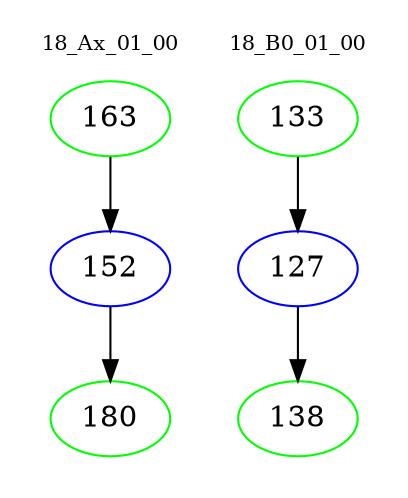 digraph{
subgraph cluster_0 {
color = white
label = "18_Ax_01_00";
fontsize=10;
T0_163 [label="163", color="green"]
T0_163 -> T0_152 [color="black"]
T0_152 [label="152", color="blue"]
T0_152 -> T0_180 [color="black"]
T0_180 [label="180", color="green"]
}
subgraph cluster_1 {
color = white
label = "18_B0_01_00";
fontsize=10;
T1_133 [label="133", color="green"]
T1_133 -> T1_127 [color="black"]
T1_127 [label="127", color="blue"]
T1_127 -> T1_138 [color="black"]
T1_138 [label="138", color="green"]
}
}
